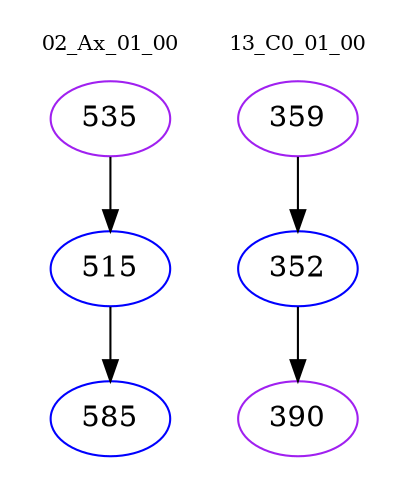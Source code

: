 digraph{
subgraph cluster_0 {
color = white
label = "02_Ax_01_00";
fontsize=10;
T0_535 [label="535", color="purple"]
T0_535 -> T0_515 [color="black"]
T0_515 [label="515", color="blue"]
T0_515 -> T0_585 [color="black"]
T0_585 [label="585", color="blue"]
}
subgraph cluster_1 {
color = white
label = "13_C0_01_00";
fontsize=10;
T1_359 [label="359", color="purple"]
T1_359 -> T1_352 [color="black"]
T1_352 [label="352", color="blue"]
T1_352 -> T1_390 [color="black"]
T1_390 [label="390", color="purple"]
}
}
